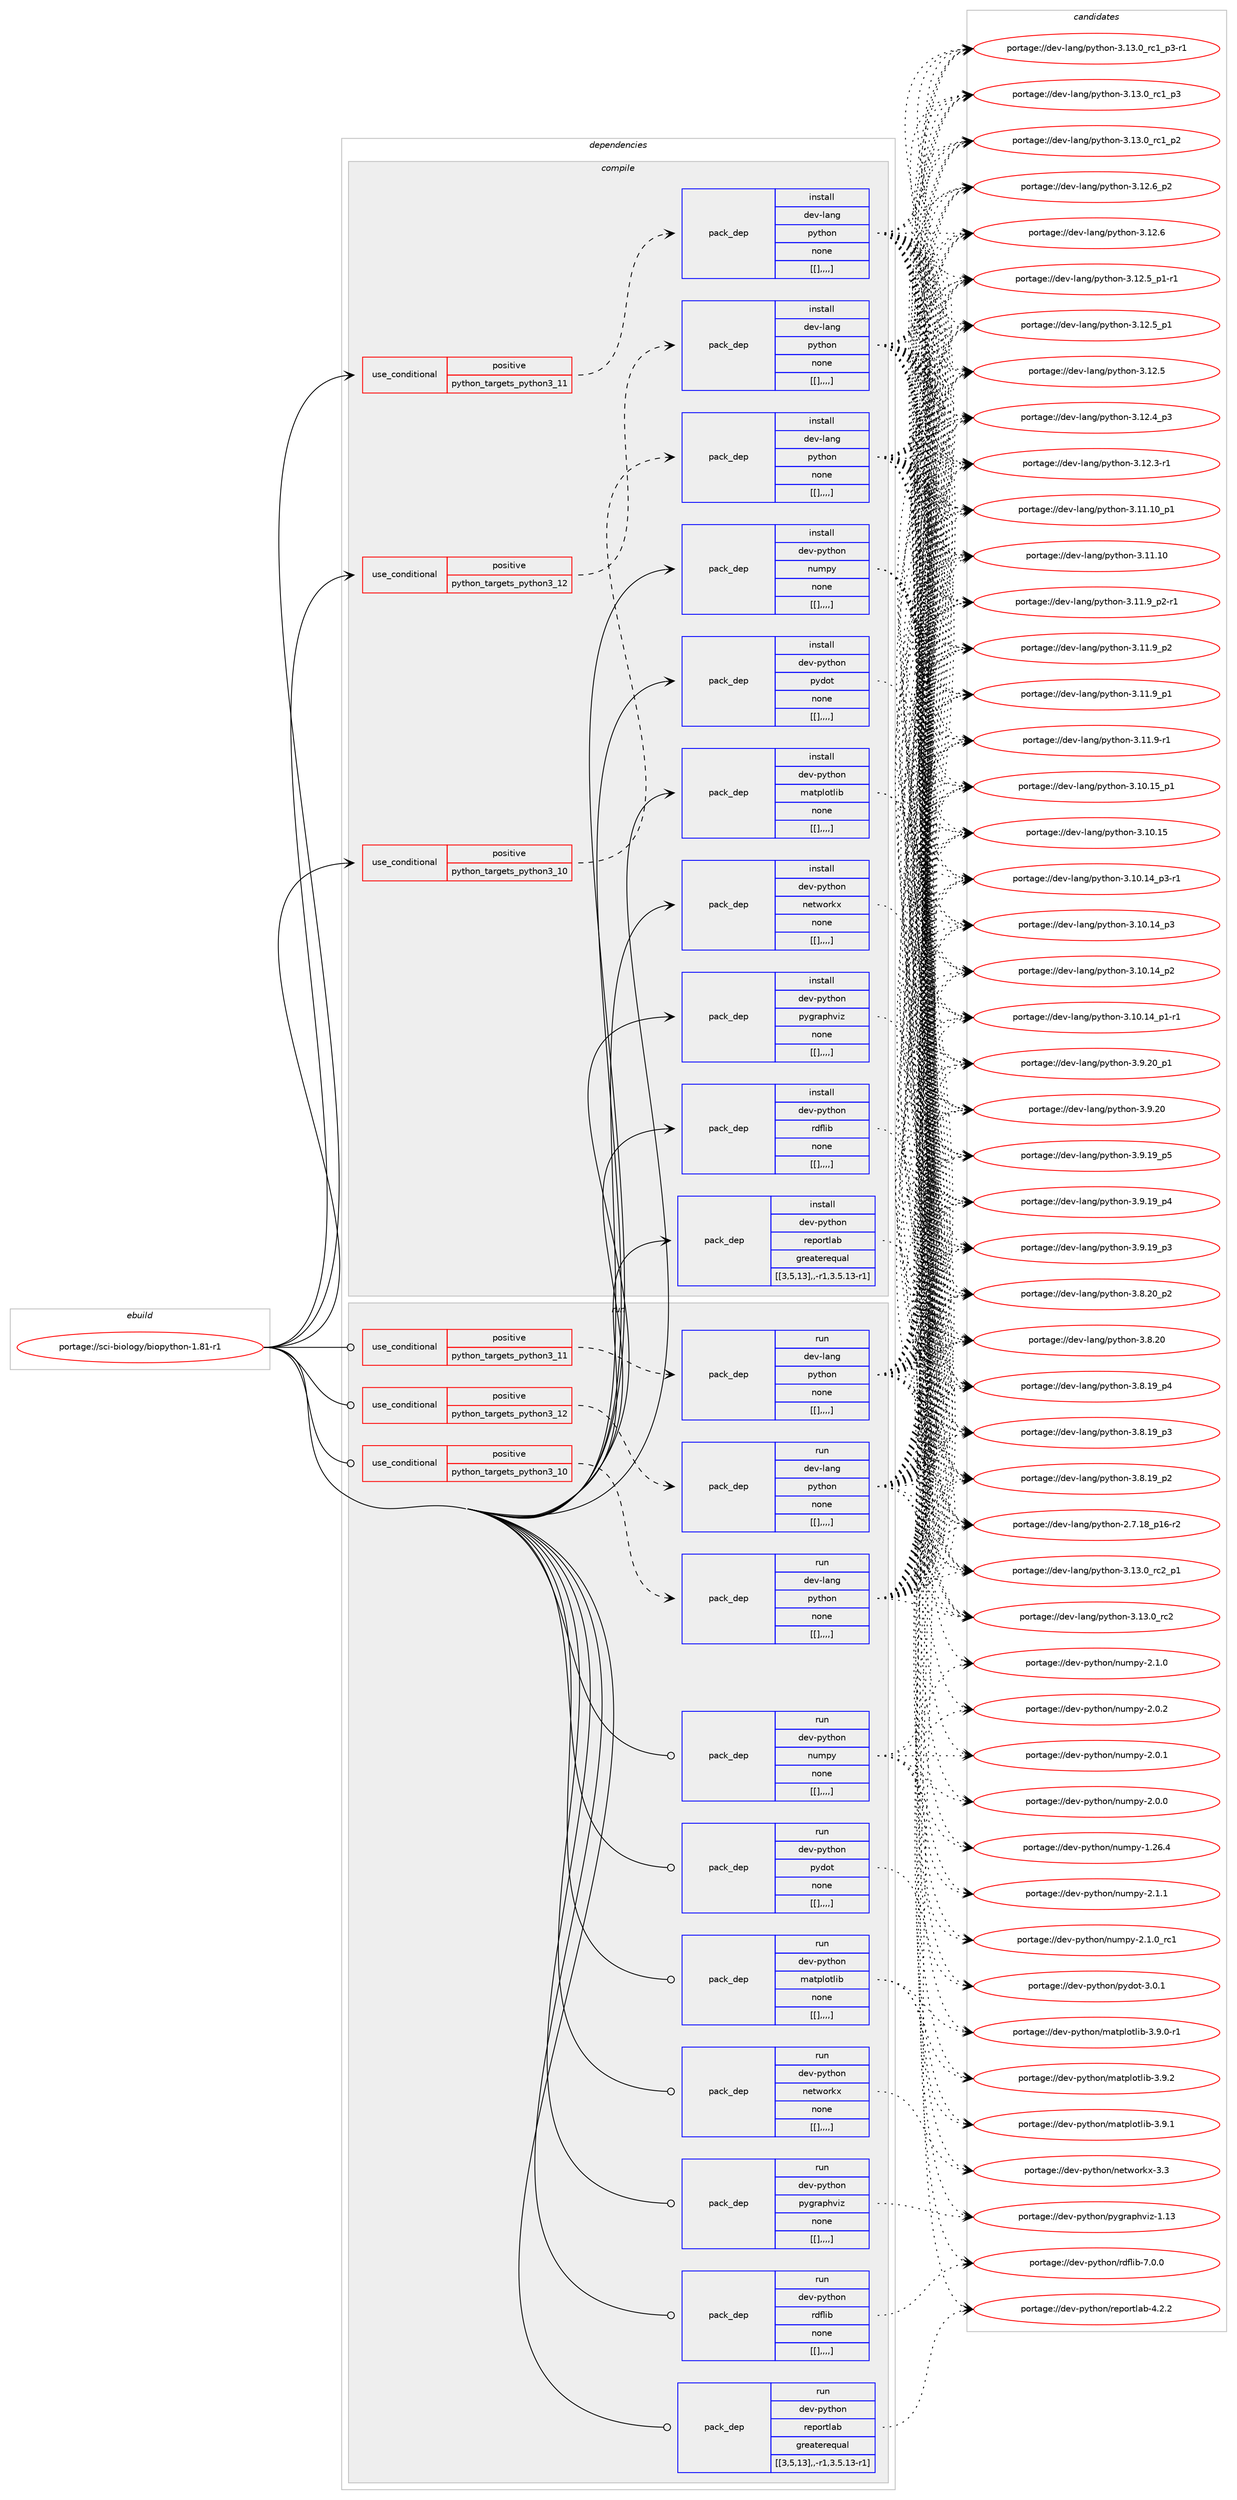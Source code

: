 digraph prolog {

# *************
# Graph options
# *************

newrank=true;
concentrate=true;
compound=true;
graph [rankdir=LR,fontname=Helvetica,fontsize=10,ranksep=1.5];#, ranksep=2.5, nodesep=0.2];
edge  [arrowhead=vee];
node  [fontname=Helvetica,fontsize=10];

# **********
# The ebuild
# **********

subgraph cluster_leftcol {
color=gray;
label=<<i>ebuild</i>>;
id [label="portage://sci-biology/biopython-1.81-r1", color=red, width=4, href="../sci-biology/biopython-1.81-r1.svg"];
}

# ****************
# The dependencies
# ****************

subgraph cluster_midcol {
color=gray;
label=<<i>dependencies</i>>;
subgraph cluster_compile {
fillcolor="#eeeeee";
style=filled;
label=<<i>compile</i>>;
subgraph cond107386 {
dependency401890 [label=<<TABLE BORDER="0" CELLBORDER="1" CELLSPACING="0" CELLPADDING="4"><TR><TD ROWSPAN="3" CELLPADDING="10">use_conditional</TD></TR><TR><TD>positive</TD></TR><TR><TD>python_targets_python3_10</TD></TR></TABLE>>, shape=none, color=red];
subgraph pack291664 {
dependency401891 [label=<<TABLE BORDER="0" CELLBORDER="1" CELLSPACING="0" CELLPADDING="4" WIDTH="220"><TR><TD ROWSPAN="6" CELLPADDING="30">pack_dep</TD></TR><TR><TD WIDTH="110">install</TD></TR><TR><TD>dev-lang</TD></TR><TR><TD>python</TD></TR><TR><TD>none</TD></TR><TR><TD>[[],,,,]</TD></TR></TABLE>>, shape=none, color=blue];
}
dependency401890:e -> dependency401891:w [weight=20,style="dashed",arrowhead="vee"];
}
id:e -> dependency401890:w [weight=20,style="solid",arrowhead="vee"];
subgraph cond107387 {
dependency401892 [label=<<TABLE BORDER="0" CELLBORDER="1" CELLSPACING="0" CELLPADDING="4"><TR><TD ROWSPAN="3" CELLPADDING="10">use_conditional</TD></TR><TR><TD>positive</TD></TR><TR><TD>python_targets_python3_11</TD></TR></TABLE>>, shape=none, color=red];
subgraph pack291665 {
dependency401893 [label=<<TABLE BORDER="0" CELLBORDER="1" CELLSPACING="0" CELLPADDING="4" WIDTH="220"><TR><TD ROWSPAN="6" CELLPADDING="30">pack_dep</TD></TR><TR><TD WIDTH="110">install</TD></TR><TR><TD>dev-lang</TD></TR><TR><TD>python</TD></TR><TR><TD>none</TD></TR><TR><TD>[[],,,,]</TD></TR></TABLE>>, shape=none, color=blue];
}
dependency401892:e -> dependency401893:w [weight=20,style="dashed",arrowhead="vee"];
}
id:e -> dependency401892:w [weight=20,style="solid",arrowhead="vee"];
subgraph cond107388 {
dependency401894 [label=<<TABLE BORDER="0" CELLBORDER="1" CELLSPACING="0" CELLPADDING="4"><TR><TD ROWSPAN="3" CELLPADDING="10">use_conditional</TD></TR><TR><TD>positive</TD></TR><TR><TD>python_targets_python3_12</TD></TR></TABLE>>, shape=none, color=red];
subgraph pack291666 {
dependency401895 [label=<<TABLE BORDER="0" CELLBORDER="1" CELLSPACING="0" CELLPADDING="4" WIDTH="220"><TR><TD ROWSPAN="6" CELLPADDING="30">pack_dep</TD></TR><TR><TD WIDTH="110">install</TD></TR><TR><TD>dev-lang</TD></TR><TR><TD>python</TD></TR><TR><TD>none</TD></TR><TR><TD>[[],,,,]</TD></TR></TABLE>>, shape=none, color=blue];
}
dependency401894:e -> dependency401895:w [weight=20,style="dashed",arrowhead="vee"];
}
id:e -> dependency401894:w [weight=20,style="solid",arrowhead="vee"];
subgraph pack291667 {
dependency401896 [label=<<TABLE BORDER="0" CELLBORDER="1" CELLSPACING="0" CELLPADDING="4" WIDTH="220"><TR><TD ROWSPAN="6" CELLPADDING="30">pack_dep</TD></TR><TR><TD WIDTH="110">install</TD></TR><TR><TD>dev-python</TD></TR><TR><TD>matplotlib</TD></TR><TR><TD>none</TD></TR><TR><TD>[[],,,,]</TD></TR></TABLE>>, shape=none, color=blue];
}
id:e -> dependency401896:w [weight=20,style="solid",arrowhead="vee"];
subgraph pack291668 {
dependency401897 [label=<<TABLE BORDER="0" CELLBORDER="1" CELLSPACING="0" CELLPADDING="4" WIDTH="220"><TR><TD ROWSPAN="6" CELLPADDING="30">pack_dep</TD></TR><TR><TD WIDTH="110">install</TD></TR><TR><TD>dev-python</TD></TR><TR><TD>networkx</TD></TR><TR><TD>none</TD></TR><TR><TD>[[],,,,]</TD></TR></TABLE>>, shape=none, color=blue];
}
id:e -> dependency401897:w [weight=20,style="solid",arrowhead="vee"];
subgraph pack291669 {
dependency401898 [label=<<TABLE BORDER="0" CELLBORDER="1" CELLSPACING="0" CELLPADDING="4" WIDTH="220"><TR><TD ROWSPAN="6" CELLPADDING="30">pack_dep</TD></TR><TR><TD WIDTH="110">install</TD></TR><TR><TD>dev-python</TD></TR><TR><TD>numpy</TD></TR><TR><TD>none</TD></TR><TR><TD>[[],,,,]</TD></TR></TABLE>>, shape=none, color=blue];
}
id:e -> dependency401898:w [weight=20,style="solid",arrowhead="vee"];
subgraph pack291670 {
dependency401899 [label=<<TABLE BORDER="0" CELLBORDER="1" CELLSPACING="0" CELLPADDING="4" WIDTH="220"><TR><TD ROWSPAN="6" CELLPADDING="30">pack_dep</TD></TR><TR><TD WIDTH="110">install</TD></TR><TR><TD>dev-python</TD></TR><TR><TD>pydot</TD></TR><TR><TD>none</TD></TR><TR><TD>[[],,,,]</TD></TR></TABLE>>, shape=none, color=blue];
}
id:e -> dependency401899:w [weight=20,style="solid",arrowhead="vee"];
subgraph pack291671 {
dependency401900 [label=<<TABLE BORDER="0" CELLBORDER="1" CELLSPACING="0" CELLPADDING="4" WIDTH="220"><TR><TD ROWSPAN="6" CELLPADDING="30">pack_dep</TD></TR><TR><TD WIDTH="110">install</TD></TR><TR><TD>dev-python</TD></TR><TR><TD>pygraphviz</TD></TR><TR><TD>none</TD></TR><TR><TD>[[],,,,]</TD></TR></TABLE>>, shape=none, color=blue];
}
id:e -> dependency401900:w [weight=20,style="solid",arrowhead="vee"];
subgraph pack291672 {
dependency401901 [label=<<TABLE BORDER="0" CELLBORDER="1" CELLSPACING="0" CELLPADDING="4" WIDTH="220"><TR><TD ROWSPAN="6" CELLPADDING="30">pack_dep</TD></TR><TR><TD WIDTH="110">install</TD></TR><TR><TD>dev-python</TD></TR><TR><TD>rdflib</TD></TR><TR><TD>none</TD></TR><TR><TD>[[],,,,]</TD></TR></TABLE>>, shape=none, color=blue];
}
id:e -> dependency401901:w [weight=20,style="solid",arrowhead="vee"];
subgraph pack291673 {
dependency401902 [label=<<TABLE BORDER="0" CELLBORDER="1" CELLSPACING="0" CELLPADDING="4" WIDTH="220"><TR><TD ROWSPAN="6" CELLPADDING="30">pack_dep</TD></TR><TR><TD WIDTH="110">install</TD></TR><TR><TD>dev-python</TD></TR><TR><TD>reportlab</TD></TR><TR><TD>greaterequal</TD></TR><TR><TD>[[3,5,13],,-r1,3.5.13-r1]</TD></TR></TABLE>>, shape=none, color=blue];
}
id:e -> dependency401902:w [weight=20,style="solid",arrowhead="vee"];
}
subgraph cluster_compileandrun {
fillcolor="#eeeeee";
style=filled;
label=<<i>compile and run</i>>;
}
subgraph cluster_run {
fillcolor="#eeeeee";
style=filled;
label=<<i>run</i>>;
subgraph cond107389 {
dependency401903 [label=<<TABLE BORDER="0" CELLBORDER="1" CELLSPACING="0" CELLPADDING="4"><TR><TD ROWSPAN="3" CELLPADDING="10">use_conditional</TD></TR><TR><TD>positive</TD></TR><TR><TD>python_targets_python3_10</TD></TR></TABLE>>, shape=none, color=red];
subgraph pack291674 {
dependency401904 [label=<<TABLE BORDER="0" CELLBORDER="1" CELLSPACING="0" CELLPADDING="4" WIDTH="220"><TR><TD ROWSPAN="6" CELLPADDING="30">pack_dep</TD></TR><TR><TD WIDTH="110">run</TD></TR><TR><TD>dev-lang</TD></TR><TR><TD>python</TD></TR><TR><TD>none</TD></TR><TR><TD>[[],,,,]</TD></TR></TABLE>>, shape=none, color=blue];
}
dependency401903:e -> dependency401904:w [weight=20,style="dashed",arrowhead="vee"];
}
id:e -> dependency401903:w [weight=20,style="solid",arrowhead="odot"];
subgraph cond107390 {
dependency401905 [label=<<TABLE BORDER="0" CELLBORDER="1" CELLSPACING="0" CELLPADDING="4"><TR><TD ROWSPAN="3" CELLPADDING="10">use_conditional</TD></TR><TR><TD>positive</TD></TR><TR><TD>python_targets_python3_11</TD></TR></TABLE>>, shape=none, color=red];
subgraph pack291675 {
dependency401906 [label=<<TABLE BORDER="0" CELLBORDER="1" CELLSPACING="0" CELLPADDING="4" WIDTH="220"><TR><TD ROWSPAN="6" CELLPADDING="30">pack_dep</TD></TR><TR><TD WIDTH="110">run</TD></TR><TR><TD>dev-lang</TD></TR><TR><TD>python</TD></TR><TR><TD>none</TD></TR><TR><TD>[[],,,,]</TD></TR></TABLE>>, shape=none, color=blue];
}
dependency401905:e -> dependency401906:w [weight=20,style="dashed",arrowhead="vee"];
}
id:e -> dependency401905:w [weight=20,style="solid",arrowhead="odot"];
subgraph cond107391 {
dependency401907 [label=<<TABLE BORDER="0" CELLBORDER="1" CELLSPACING="0" CELLPADDING="4"><TR><TD ROWSPAN="3" CELLPADDING="10">use_conditional</TD></TR><TR><TD>positive</TD></TR><TR><TD>python_targets_python3_12</TD></TR></TABLE>>, shape=none, color=red];
subgraph pack291676 {
dependency401908 [label=<<TABLE BORDER="0" CELLBORDER="1" CELLSPACING="0" CELLPADDING="4" WIDTH="220"><TR><TD ROWSPAN="6" CELLPADDING="30">pack_dep</TD></TR><TR><TD WIDTH="110">run</TD></TR><TR><TD>dev-lang</TD></TR><TR><TD>python</TD></TR><TR><TD>none</TD></TR><TR><TD>[[],,,,]</TD></TR></TABLE>>, shape=none, color=blue];
}
dependency401907:e -> dependency401908:w [weight=20,style="dashed",arrowhead="vee"];
}
id:e -> dependency401907:w [weight=20,style="solid",arrowhead="odot"];
subgraph pack291677 {
dependency401909 [label=<<TABLE BORDER="0" CELLBORDER="1" CELLSPACING="0" CELLPADDING="4" WIDTH="220"><TR><TD ROWSPAN="6" CELLPADDING="30">pack_dep</TD></TR><TR><TD WIDTH="110">run</TD></TR><TR><TD>dev-python</TD></TR><TR><TD>matplotlib</TD></TR><TR><TD>none</TD></TR><TR><TD>[[],,,,]</TD></TR></TABLE>>, shape=none, color=blue];
}
id:e -> dependency401909:w [weight=20,style="solid",arrowhead="odot"];
subgraph pack291678 {
dependency401910 [label=<<TABLE BORDER="0" CELLBORDER="1" CELLSPACING="0" CELLPADDING="4" WIDTH="220"><TR><TD ROWSPAN="6" CELLPADDING="30">pack_dep</TD></TR><TR><TD WIDTH="110">run</TD></TR><TR><TD>dev-python</TD></TR><TR><TD>networkx</TD></TR><TR><TD>none</TD></TR><TR><TD>[[],,,,]</TD></TR></TABLE>>, shape=none, color=blue];
}
id:e -> dependency401910:w [weight=20,style="solid",arrowhead="odot"];
subgraph pack291679 {
dependency401911 [label=<<TABLE BORDER="0" CELLBORDER="1" CELLSPACING="0" CELLPADDING="4" WIDTH="220"><TR><TD ROWSPAN="6" CELLPADDING="30">pack_dep</TD></TR><TR><TD WIDTH="110">run</TD></TR><TR><TD>dev-python</TD></TR><TR><TD>numpy</TD></TR><TR><TD>none</TD></TR><TR><TD>[[],,,,]</TD></TR></TABLE>>, shape=none, color=blue];
}
id:e -> dependency401911:w [weight=20,style="solid",arrowhead="odot"];
subgraph pack291680 {
dependency401912 [label=<<TABLE BORDER="0" CELLBORDER="1" CELLSPACING="0" CELLPADDING="4" WIDTH="220"><TR><TD ROWSPAN="6" CELLPADDING="30">pack_dep</TD></TR><TR><TD WIDTH="110">run</TD></TR><TR><TD>dev-python</TD></TR><TR><TD>pydot</TD></TR><TR><TD>none</TD></TR><TR><TD>[[],,,,]</TD></TR></TABLE>>, shape=none, color=blue];
}
id:e -> dependency401912:w [weight=20,style="solid",arrowhead="odot"];
subgraph pack291681 {
dependency401913 [label=<<TABLE BORDER="0" CELLBORDER="1" CELLSPACING="0" CELLPADDING="4" WIDTH="220"><TR><TD ROWSPAN="6" CELLPADDING="30">pack_dep</TD></TR><TR><TD WIDTH="110">run</TD></TR><TR><TD>dev-python</TD></TR><TR><TD>pygraphviz</TD></TR><TR><TD>none</TD></TR><TR><TD>[[],,,,]</TD></TR></TABLE>>, shape=none, color=blue];
}
id:e -> dependency401913:w [weight=20,style="solid",arrowhead="odot"];
subgraph pack291682 {
dependency401914 [label=<<TABLE BORDER="0" CELLBORDER="1" CELLSPACING="0" CELLPADDING="4" WIDTH="220"><TR><TD ROWSPAN="6" CELLPADDING="30">pack_dep</TD></TR><TR><TD WIDTH="110">run</TD></TR><TR><TD>dev-python</TD></TR><TR><TD>rdflib</TD></TR><TR><TD>none</TD></TR><TR><TD>[[],,,,]</TD></TR></TABLE>>, shape=none, color=blue];
}
id:e -> dependency401914:w [weight=20,style="solid",arrowhead="odot"];
subgraph pack291683 {
dependency401915 [label=<<TABLE BORDER="0" CELLBORDER="1" CELLSPACING="0" CELLPADDING="4" WIDTH="220"><TR><TD ROWSPAN="6" CELLPADDING="30">pack_dep</TD></TR><TR><TD WIDTH="110">run</TD></TR><TR><TD>dev-python</TD></TR><TR><TD>reportlab</TD></TR><TR><TD>greaterequal</TD></TR><TR><TD>[[3,5,13],,-r1,3.5.13-r1]</TD></TR></TABLE>>, shape=none, color=blue];
}
id:e -> dependency401915:w [weight=20,style="solid",arrowhead="odot"];
}
}

# **************
# The candidates
# **************

subgraph cluster_choices {
rank=same;
color=gray;
label=<<i>candidates</i>>;

subgraph choice291664 {
color=black;
nodesep=1;
choice100101118451089711010347112121116104111110455146495146489511499509511249 [label="portage://dev-lang/python-3.13.0_rc2_p1", color=red, width=4,href="../dev-lang/python-3.13.0_rc2_p1.svg"];
choice10010111845108971101034711212111610411111045514649514648951149950 [label="portage://dev-lang/python-3.13.0_rc2", color=red, width=4,href="../dev-lang/python-3.13.0_rc2.svg"];
choice1001011184510897110103471121211161041111104551464951464895114994995112514511449 [label="portage://dev-lang/python-3.13.0_rc1_p3-r1", color=red, width=4,href="../dev-lang/python-3.13.0_rc1_p3-r1.svg"];
choice100101118451089711010347112121116104111110455146495146489511499499511251 [label="portage://dev-lang/python-3.13.0_rc1_p3", color=red, width=4,href="../dev-lang/python-3.13.0_rc1_p3.svg"];
choice100101118451089711010347112121116104111110455146495146489511499499511250 [label="portage://dev-lang/python-3.13.0_rc1_p2", color=red, width=4,href="../dev-lang/python-3.13.0_rc1_p2.svg"];
choice100101118451089711010347112121116104111110455146495046549511250 [label="portage://dev-lang/python-3.12.6_p2", color=red, width=4,href="../dev-lang/python-3.12.6_p2.svg"];
choice10010111845108971101034711212111610411111045514649504654 [label="portage://dev-lang/python-3.12.6", color=red, width=4,href="../dev-lang/python-3.12.6.svg"];
choice1001011184510897110103471121211161041111104551464950465395112494511449 [label="portage://dev-lang/python-3.12.5_p1-r1", color=red, width=4,href="../dev-lang/python-3.12.5_p1-r1.svg"];
choice100101118451089711010347112121116104111110455146495046539511249 [label="portage://dev-lang/python-3.12.5_p1", color=red, width=4,href="../dev-lang/python-3.12.5_p1.svg"];
choice10010111845108971101034711212111610411111045514649504653 [label="portage://dev-lang/python-3.12.5", color=red, width=4,href="../dev-lang/python-3.12.5.svg"];
choice100101118451089711010347112121116104111110455146495046529511251 [label="portage://dev-lang/python-3.12.4_p3", color=red, width=4,href="../dev-lang/python-3.12.4_p3.svg"];
choice100101118451089711010347112121116104111110455146495046514511449 [label="portage://dev-lang/python-3.12.3-r1", color=red, width=4,href="../dev-lang/python-3.12.3-r1.svg"];
choice10010111845108971101034711212111610411111045514649494649489511249 [label="portage://dev-lang/python-3.11.10_p1", color=red, width=4,href="../dev-lang/python-3.11.10_p1.svg"];
choice1001011184510897110103471121211161041111104551464949464948 [label="portage://dev-lang/python-3.11.10", color=red, width=4,href="../dev-lang/python-3.11.10.svg"];
choice1001011184510897110103471121211161041111104551464949465795112504511449 [label="portage://dev-lang/python-3.11.9_p2-r1", color=red, width=4,href="../dev-lang/python-3.11.9_p2-r1.svg"];
choice100101118451089711010347112121116104111110455146494946579511250 [label="portage://dev-lang/python-3.11.9_p2", color=red, width=4,href="../dev-lang/python-3.11.9_p2.svg"];
choice100101118451089711010347112121116104111110455146494946579511249 [label="portage://dev-lang/python-3.11.9_p1", color=red, width=4,href="../dev-lang/python-3.11.9_p1.svg"];
choice100101118451089711010347112121116104111110455146494946574511449 [label="portage://dev-lang/python-3.11.9-r1", color=red, width=4,href="../dev-lang/python-3.11.9-r1.svg"];
choice10010111845108971101034711212111610411111045514649484649539511249 [label="portage://dev-lang/python-3.10.15_p1", color=red, width=4,href="../dev-lang/python-3.10.15_p1.svg"];
choice1001011184510897110103471121211161041111104551464948464953 [label="portage://dev-lang/python-3.10.15", color=red, width=4,href="../dev-lang/python-3.10.15.svg"];
choice100101118451089711010347112121116104111110455146494846495295112514511449 [label="portage://dev-lang/python-3.10.14_p3-r1", color=red, width=4,href="../dev-lang/python-3.10.14_p3-r1.svg"];
choice10010111845108971101034711212111610411111045514649484649529511251 [label="portage://dev-lang/python-3.10.14_p3", color=red, width=4,href="../dev-lang/python-3.10.14_p3.svg"];
choice10010111845108971101034711212111610411111045514649484649529511250 [label="portage://dev-lang/python-3.10.14_p2", color=red, width=4,href="../dev-lang/python-3.10.14_p2.svg"];
choice100101118451089711010347112121116104111110455146494846495295112494511449 [label="portage://dev-lang/python-3.10.14_p1-r1", color=red, width=4,href="../dev-lang/python-3.10.14_p1-r1.svg"];
choice100101118451089711010347112121116104111110455146574650489511249 [label="portage://dev-lang/python-3.9.20_p1", color=red, width=4,href="../dev-lang/python-3.9.20_p1.svg"];
choice10010111845108971101034711212111610411111045514657465048 [label="portage://dev-lang/python-3.9.20", color=red, width=4,href="../dev-lang/python-3.9.20.svg"];
choice100101118451089711010347112121116104111110455146574649579511253 [label="portage://dev-lang/python-3.9.19_p5", color=red, width=4,href="../dev-lang/python-3.9.19_p5.svg"];
choice100101118451089711010347112121116104111110455146574649579511252 [label="portage://dev-lang/python-3.9.19_p4", color=red, width=4,href="../dev-lang/python-3.9.19_p4.svg"];
choice100101118451089711010347112121116104111110455146574649579511251 [label="portage://dev-lang/python-3.9.19_p3", color=red, width=4,href="../dev-lang/python-3.9.19_p3.svg"];
choice100101118451089711010347112121116104111110455146564650489511250 [label="portage://dev-lang/python-3.8.20_p2", color=red, width=4,href="../dev-lang/python-3.8.20_p2.svg"];
choice10010111845108971101034711212111610411111045514656465048 [label="portage://dev-lang/python-3.8.20", color=red, width=4,href="../dev-lang/python-3.8.20.svg"];
choice100101118451089711010347112121116104111110455146564649579511252 [label="portage://dev-lang/python-3.8.19_p4", color=red, width=4,href="../dev-lang/python-3.8.19_p4.svg"];
choice100101118451089711010347112121116104111110455146564649579511251 [label="portage://dev-lang/python-3.8.19_p3", color=red, width=4,href="../dev-lang/python-3.8.19_p3.svg"];
choice100101118451089711010347112121116104111110455146564649579511250 [label="portage://dev-lang/python-3.8.19_p2", color=red, width=4,href="../dev-lang/python-3.8.19_p2.svg"];
choice100101118451089711010347112121116104111110455046554649569511249544511450 [label="portage://dev-lang/python-2.7.18_p16-r2", color=red, width=4,href="../dev-lang/python-2.7.18_p16-r2.svg"];
dependency401891:e -> choice100101118451089711010347112121116104111110455146495146489511499509511249:w [style=dotted,weight="100"];
dependency401891:e -> choice10010111845108971101034711212111610411111045514649514648951149950:w [style=dotted,weight="100"];
dependency401891:e -> choice1001011184510897110103471121211161041111104551464951464895114994995112514511449:w [style=dotted,weight="100"];
dependency401891:e -> choice100101118451089711010347112121116104111110455146495146489511499499511251:w [style=dotted,weight="100"];
dependency401891:e -> choice100101118451089711010347112121116104111110455146495146489511499499511250:w [style=dotted,weight="100"];
dependency401891:e -> choice100101118451089711010347112121116104111110455146495046549511250:w [style=dotted,weight="100"];
dependency401891:e -> choice10010111845108971101034711212111610411111045514649504654:w [style=dotted,weight="100"];
dependency401891:e -> choice1001011184510897110103471121211161041111104551464950465395112494511449:w [style=dotted,weight="100"];
dependency401891:e -> choice100101118451089711010347112121116104111110455146495046539511249:w [style=dotted,weight="100"];
dependency401891:e -> choice10010111845108971101034711212111610411111045514649504653:w [style=dotted,weight="100"];
dependency401891:e -> choice100101118451089711010347112121116104111110455146495046529511251:w [style=dotted,weight="100"];
dependency401891:e -> choice100101118451089711010347112121116104111110455146495046514511449:w [style=dotted,weight="100"];
dependency401891:e -> choice10010111845108971101034711212111610411111045514649494649489511249:w [style=dotted,weight="100"];
dependency401891:e -> choice1001011184510897110103471121211161041111104551464949464948:w [style=dotted,weight="100"];
dependency401891:e -> choice1001011184510897110103471121211161041111104551464949465795112504511449:w [style=dotted,weight="100"];
dependency401891:e -> choice100101118451089711010347112121116104111110455146494946579511250:w [style=dotted,weight="100"];
dependency401891:e -> choice100101118451089711010347112121116104111110455146494946579511249:w [style=dotted,weight="100"];
dependency401891:e -> choice100101118451089711010347112121116104111110455146494946574511449:w [style=dotted,weight="100"];
dependency401891:e -> choice10010111845108971101034711212111610411111045514649484649539511249:w [style=dotted,weight="100"];
dependency401891:e -> choice1001011184510897110103471121211161041111104551464948464953:w [style=dotted,weight="100"];
dependency401891:e -> choice100101118451089711010347112121116104111110455146494846495295112514511449:w [style=dotted,weight="100"];
dependency401891:e -> choice10010111845108971101034711212111610411111045514649484649529511251:w [style=dotted,weight="100"];
dependency401891:e -> choice10010111845108971101034711212111610411111045514649484649529511250:w [style=dotted,weight="100"];
dependency401891:e -> choice100101118451089711010347112121116104111110455146494846495295112494511449:w [style=dotted,weight="100"];
dependency401891:e -> choice100101118451089711010347112121116104111110455146574650489511249:w [style=dotted,weight="100"];
dependency401891:e -> choice10010111845108971101034711212111610411111045514657465048:w [style=dotted,weight="100"];
dependency401891:e -> choice100101118451089711010347112121116104111110455146574649579511253:w [style=dotted,weight="100"];
dependency401891:e -> choice100101118451089711010347112121116104111110455146574649579511252:w [style=dotted,weight="100"];
dependency401891:e -> choice100101118451089711010347112121116104111110455146574649579511251:w [style=dotted,weight="100"];
dependency401891:e -> choice100101118451089711010347112121116104111110455146564650489511250:w [style=dotted,weight="100"];
dependency401891:e -> choice10010111845108971101034711212111610411111045514656465048:w [style=dotted,weight="100"];
dependency401891:e -> choice100101118451089711010347112121116104111110455146564649579511252:w [style=dotted,weight="100"];
dependency401891:e -> choice100101118451089711010347112121116104111110455146564649579511251:w [style=dotted,weight="100"];
dependency401891:e -> choice100101118451089711010347112121116104111110455146564649579511250:w [style=dotted,weight="100"];
dependency401891:e -> choice100101118451089711010347112121116104111110455046554649569511249544511450:w [style=dotted,weight="100"];
}
subgraph choice291665 {
color=black;
nodesep=1;
choice100101118451089711010347112121116104111110455146495146489511499509511249 [label="portage://dev-lang/python-3.13.0_rc2_p1", color=red, width=4,href="../dev-lang/python-3.13.0_rc2_p1.svg"];
choice10010111845108971101034711212111610411111045514649514648951149950 [label="portage://dev-lang/python-3.13.0_rc2", color=red, width=4,href="../dev-lang/python-3.13.0_rc2.svg"];
choice1001011184510897110103471121211161041111104551464951464895114994995112514511449 [label="portage://dev-lang/python-3.13.0_rc1_p3-r1", color=red, width=4,href="../dev-lang/python-3.13.0_rc1_p3-r1.svg"];
choice100101118451089711010347112121116104111110455146495146489511499499511251 [label="portage://dev-lang/python-3.13.0_rc1_p3", color=red, width=4,href="../dev-lang/python-3.13.0_rc1_p3.svg"];
choice100101118451089711010347112121116104111110455146495146489511499499511250 [label="portage://dev-lang/python-3.13.0_rc1_p2", color=red, width=4,href="../dev-lang/python-3.13.0_rc1_p2.svg"];
choice100101118451089711010347112121116104111110455146495046549511250 [label="portage://dev-lang/python-3.12.6_p2", color=red, width=4,href="../dev-lang/python-3.12.6_p2.svg"];
choice10010111845108971101034711212111610411111045514649504654 [label="portage://dev-lang/python-3.12.6", color=red, width=4,href="../dev-lang/python-3.12.6.svg"];
choice1001011184510897110103471121211161041111104551464950465395112494511449 [label="portage://dev-lang/python-3.12.5_p1-r1", color=red, width=4,href="../dev-lang/python-3.12.5_p1-r1.svg"];
choice100101118451089711010347112121116104111110455146495046539511249 [label="portage://dev-lang/python-3.12.5_p1", color=red, width=4,href="../dev-lang/python-3.12.5_p1.svg"];
choice10010111845108971101034711212111610411111045514649504653 [label="portage://dev-lang/python-3.12.5", color=red, width=4,href="../dev-lang/python-3.12.5.svg"];
choice100101118451089711010347112121116104111110455146495046529511251 [label="portage://dev-lang/python-3.12.4_p3", color=red, width=4,href="../dev-lang/python-3.12.4_p3.svg"];
choice100101118451089711010347112121116104111110455146495046514511449 [label="portage://dev-lang/python-3.12.3-r1", color=red, width=4,href="../dev-lang/python-3.12.3-r1.svg"];
choice10010111845108971101034711212111610411111045514649494649489511249 [label="portage://dev-lang/python-3.11.10_p1", color=red, width=4,href="../dev-lang/python-3.11.10_p1.svg"];
choice1001011184510897110103471121211161041111104551464949464948 [label="portage://dev-lang/python-3.11.10", color=red, width=4,href="../dev-lang/python-3.11.10.svg"];
choice1001011184510897110103471121211161041111104551464949465795112504511449 [label="portage://dev-lang/python-3.11.9_p2-r1", color=red, width=4,href="../dev-lang/python-3.11.9_p2-r1.svg"];
choice100101118451089711010347112121116104111110455146494946579511250 [label="portage://dev-lang/python-3.11.9_p2", color=red, width=4,href="../dev-lang/python-3.11.9_p2.svg"];
choice100101118451089711010347112121116104111110455146494946579511249 [label="portage://dev-lang/python-3.11.9_p1", color=red, width=4,href="../dev-lang/python-3.11.9_p1.svg"];
choice100101118451089711010347112121116104111110455146494946574511449 [label="portage://dev-lang/python-3.11.9-r1", color=red, width=4,href="../dev-lang/python-3.11.9-r1.svg"];
choice10010111845108971101034711212111610411111045514649484649539511249 [label="portage://dev-lang/python-3.10.15_p1", color=red, width=4,href="../dev-lang/python-3.10.15_p1.svg"];
choice1001011184510897110103471121211161041111104551464948464953 [label="portage://dev-lang/python-3.10.15", color=red, width=4,href="../dev-lang/python-3.10.15.svg"];
choice100101118451089711010347112121116104111110455146494846495295112514511449 [label="portage://dev-lang/python-3.10.14_p3-r1", color=red, width=4,href="../dev-lang/python-3.10.14_p3-r1.svg"];
choice10010111845108971101034711212111610411111045514649484649529511251 [label="portage://dev-lang/python-3.10.14_p3", color=red, width=4,href="../dev-lang/python-3.10.14_p3.svg"];
choice10010111845108971101034711212111610411111045514649484649529511250 [label="portage://dev-lang/python-3.10.14_p2", color=red, width=4,href="../dev-lang/python-3.10.14_p2.svg"];
choice100101118451089711010347112121116104111110455146494846495295112494511449 [label="portage://dev-lang/python-3.10.14_p1-r1", color=red, width=4,href="../dev-lang/python-3.10.14_p1-r1.svg"];
choice100101118451089711010347112121116104111110455146574650489511249 [label="portage://dev-lang/python-3.9.20_p1", color=red, width=4,href="../dev-lang/python-3.9.20_p1.svg"];
choice10010111845108971101034711212111610411111045514657465048 [label="portage://dev-lang/python-3.9.20", color=red, width=4,href="../dev-lang/python-3.9.20.svg"];
choice100101118451089711010347112121116104111110455146574649579511253 [label="portage://dev-lang/python-3.9.19_p5", color=red, width=4,href="../dev-lang/python-3.9.19_p5.svg"];
choice100101118451089711010347112121116104111110455146574649579511252 [label="portage://dev-lang/python-3.9.19_p4", color=red, width=4,href="../dev-lang/python-3.9.19_p4.svg"];
choice100101118451089711010347112121116104111110455146574649579511251 [label="portage://dev-lang/python-3.9.19_p3", color=red, width=4,href="../dev-lang/python-3.9.19_p3.svg"];
choice100101118451089711010347112121116104111110455146564650489511250 [label="portage://dev-lang/python-3.8.20_p2", color=red, width=4,href="../dev-lang/python-3.8.20_p2.svg"];
choice10010111845108971101034711212111610411111045514656465048 [label="portage://dev-lang/python-3.8.20", color=red, width=4,href="../dev-lang/python-3.8.20.svg"];
choice100101118451089711010347112121116104111110455146564649579511252 [label="portage://dev-lang/python-3.8.19_p4", color=red, width=4,href="../dev-lang/python-3.8.19_p4.svg"];
choice100101118451089711010347112121116104111110455146564649579511251 [label="portage://dev-lang/python-3.8.19_p3", color=red, width=4,href="../dev-lang/python-3.8.19_p3.svg"];
choice100101118451089711010347112121116104111110455146564649579511250 [label="portage://dev-lang/python-3.8.19_p2", color=red, width=4,href="../dev-lang/python-3.8.19_p2.svg"];
choice100101118451089711010347112121116104111110455046554649569511249544511450 [label="portage://dev-lang/python-2.7.18_p16-r2", color=red, width=4,href="../dev-lang/python-2.7.18_p16-r2.svg"];
dependency401893:e -> choice100101118451089711010347112121116104111110455146495146489511499509511249:w [style=dotted,weight="100"];
dependency401893:e -> choice10010111845108971101034711212111610411111045514649514648951149950:w [style=dotted,weight="100"];
dependency401893:e -> choice1001011184510897110103471121211161041111104551464951464895114994995112514511449:w [style=dotted,weight="100"];
dependency401893:e -> choice100101118451089711010347112121116104111110455146495146489511499499511251:w [style=dotted,weight="100"];
dependency401893:e -> choice100101118451089711010347112121116104111110455146495146489511499499511250:w [style=dotted,weight="100"];
dependency401893:e -> choice100101118451089711010347112121116104111110455146495046549511250:w [style=dotted,weight="100"];
dependency401893:e -> choice10010111845108971101034711212111610411111045514649504654:w [style=dotted,weight="100"];
dependency401893:e -> choice1001011184510897110103471121211161041111104551464950465395112494511449:w [style=dotted,weight="100"];
dependency401893:e -> choice100101118451089711010347112121116104111110455146495046539511249:w [style=dotted,weight="100"];
dependency401893:e -> choice10010111845108971101034711212111610411111045514649504653:w [style=dotted,weight="100"];
dependency401893:e -> choice100101118451089711010347112121116104111110455146495046529511251:w [style=dotted,weight="100"];
dependency401893:e -> choice100101118451089711010347112121116104111110455146495046514511449:w [style=dotted,weight="100"];
dependency401893:e -> choice10010111845108971101034711212111610411111045514649494649489511249:w [style=dotted,weight="100"];
dependency401893:e -> choice1001011184510897110103471121211161041111104551464949464948:w [style=dotted,weight="100"];
dependency401893:e -> choice1001011184510897110103471121211161041111104551464949465795112504511449:w [style=dotted,weight="100"];
dependency401893:e -> choice100101118451089711010347112121116104111110455146494946579511250:w [style=dotted,weight="100"];
dependency401893:e -> choice100101118451089711010347112121116104111110455146494946579511249:w [style=dotted,weight="100"];
dependency401893:e -> choice100101118451089711010347112121116104111110455146494946574511449:w [style=dotted,weight="100"];
dependency401893:e -> choice10010111845108971101034711212111610411111045514649484649539511249:w [style=dotted,weight="100"];
dependency401893:e -> choice1001011184510897110103471121211161041111104551464948464953:w [style=dotted,weight="100"];
dependency401893:e -> choice100101118451089711010347112121116104111110455146494846495295112514511449:w [style=dotted,weight="100"];
dependency401893:e -> choice10010111845108971101034711212111610411111045514649484649529511251:w [style=dotted,weight="100"];
dependency401893:e -> choice10010111845108971101034711212111610411111045514649484649529511250:w [style=dotted,weight="100"];
dependency401893:e -> choice100101118451089711010347112121116104111110455146494846495295112494511449:w [style=dotted,weight="100"];
dependency401893:e -> choice100101118451089711010347112121116104111110455146574650489511249:w [style=dotted,weight="100"];
dependency401893:e -> choice10010111845108971101034711212111610411111045514657465048:w [style=dotted,weight="100"];
dependency401893:e -> choice100101118451089711010347112121116104111110455146574649579511253:w [style=dotted,weight="100"];
dependency401893:e -> choice100101118451089711010347112121116104111110455146574649579511252:w [style=dotted,weight="100"];
dependency401893:e -> choice100101118451089711010347112121116104111110455146574649579511251:w [style=dotted,weight="100"];
dependency401893:e -> choice100101118451089711010347112121116104111110455146564650489511250:w [style=dotted,weight="100"];
dependency401893:e -> choice10010111845108971101034711212111610411111045514656465048:w [style=dotted,weight="100"];
dependency401893:e -> choice100101118451089711010347112121116104111110455146564649579511252:w [style=dotted,weight="100"];
dependency401893:e -> choice100101118451089711010347112121116104111110455146564649579511251:w [style=dotted,weight="100"];
dependency401893:e -> choice100101118451089711010347112121116104111110455146564649579511250:w [style=dotted,weight="100"];
dependency401893:e -> choice100101118451089711010347112121116104111110455046554649569511249544511450:w [style=dotted,weight="100"];
}
subgraph choice291666 {
color=black;
nodesep=1;
choice100101118451089711010347112121116104111110455146495146489511499509511249 [label="portage://dev-lang/python-3.13.0_rc2_p1", color=red, width=4,href="../dev-lang/python-3.13.0_rc2_p1.svg"];
choice10010111845108971101034711212111610411111045514649514648951149950 [label="portage://dev-lang/python-3.13.0_rc2", color=red, width=4,href="../dev-lang/python-3.13.0_rc2.svg"];
choice1001011184510897110103471121211161041111104551464951464895114994995112514511449 [label="portage://dev-lang/python-3.13.0_rc1_p3-r1", color=red, width=4,href="../dev-lang/python-3.13.0_rc1_p3-r1.svg"];
choice100101118451089711010347112121116104111110455146495146489511499499511251 [label="portage://dev-lang/python-3.13.0_rc1_p3", color=red, width=4,href="../dev-lang/python-3.13.0_rc1_p3.svg"];
choice100101118451089711010347112121116104111110455146495146489511499499511250 [label="portage://dev-lang/python-3.13.0_rc1_p2", color=red, width=4,href="../dev-lang/python-3.13.0_rc1_p2.svg"];
choice100101118451089711010347112121116104111110455146495046549511250 [label="portage://dev-lang/python-3.12.6_p2", color=red, width=4,href="../dev-lang/python-3.12.6_p2.svg"];
choice10010111845108971101034711212111610411111045514649504654 [label="portage://dev-lang/python-3.12.6", color=red, width=4,href="../dev-lang/python-3.12.6.svg"];
choice1001011184510897110103471121211161041111104551464950465395112494511449 [label="portage://dev-lang/python-3.12.5_p1-r1", color=red, width=4,href="../dev-lang/python-3.12.5_p1-r1.svg"];
choice100101118451089711010347112121116104111110455146495046539511249 [label="portage://dev-lang/python-3.12.5_p1", color=red, width=4,href="../dev-lang/python-3.12.5_p1.svg"];
choice10010111845108971101034711212111610411111045514649504653 [label="portage://dev-lang/python-3.12.5", color=red, width=4,href="../dev-lang/python-3.12.5.svg"];
choice100101118451089711010347112121116104111110455146495046529511251 [label="portage://dev-lang/python-3.12.4_p3", color=red, width=4,href="../dev-lang/python-3.12.4_p3.svg"];
choice100101118451089711010347112121116104111110455146495046514511449 [label="portage://dev-lang/python-3.12.3-r1", color=red, width=4,href="../dev-lang/python-3.12.3-r1.svg"];
choice10010111845108971101034711212111610411111045514649494649489511249 [label="portage://dev-lang/python-3.11.10_p1", color=red, width=4,href="../dev-lang/python-3.11.10_p1.svg"];
choice1001011184510897110103471121211161041111104551464949464948 [label="portage://dev-lang/python-3.11.10", color=red, width=4,href="../dev-lang/python-3.11.10.svg"];
choice1001011184510897110103471121211161041111104551464949465795112504511449 [label="portage://dev-lang/python-3.11.9_p2-r1", color=red, width=4,href="../dev-lang/python-3.11.9_p2-r1.svg"];
choice100101118451089711010347112121116104111110455146494946579511250 [label="portage://dev-lang/python-3.11.9_p2", color=red, width=4,href="../dev-lang/python-3.11.9_p2.svg"];
choice100101118451089711010347112121116104111110455146494946579511249 [label="portage://dev-lang/python-3.11.9_p1", color=red, width=4,href="../dev-lang/python-3.11.9_p1.svg"];
choice100101118451089711010347112121116104111110455146494946574511449 [label="portage://dev-lang/python-3.11.9-r1", color=red, width=4,href="../dev-lang/python-3.11.9-r1.svg"];
choice10010111845108971101034711212111610411111045514649484649539511249 [label="portage://dev-lang/python-3.10.15_p1", color=red, width=4,href="../dev-lang/python-3.10.15_p1.svg"];
choice1001011184510897110103471121211161041111104551464948464953 [label="portage://dev-lang/python-3.10.15", color=red, width=4,href="../dev-lang/python-3.10.15.svg"];
choice100101118451089711010347112121116104111110455146494846495295112514511449 [label="portage://dev-lang/python-3.10.14_p3-r1", color=red, width=4,href="../dev-lang/python-3.10.14_p3-r1.svg"];
choice10010111845108971101034711212111610411111045514649484649529511251 [label="portage://dev-lang/python-3.10.14_p3", color=red, width=4,href="../dev-lang/python-3.10.14_p3.svg"];
choice10010111845108971101034711212111610411111045514649484649529511250 [label="portage://dev-lang/python-3.10.14_p2", color=red, width=4,href="../dev-lang/python-3.10.14_p2.svg"];
choice100101118451089711010347112121116104111110455146494846495295112494511449 [label="portage://dev-lang/python-3.10.14_p1-r1", color=red, width=4,href="../dev-lang/python-3.10.14_p1-r1.svg"];
choice100101118451089711010347112121116104111110455146574650489511249 [label="portage://dev-lang/python-3.9.20_p1", color=red, width=4,href="../dev-lang/python-3.9.20_p1.svg"];
choice10010111845108971101034711212111610411111045514657465048 [label="portage://dev-lang/python-3.9.20", color=red, width=4,href="../dev-lang/python-3.9.20.svg"];
choice100101118451089711010347112121116104111110455146574649579511253 [label="portage://dev-lang/python-3.9.19_p5", color=red, width=4,href="../dev-lang/python-3.9.19_p5.svg"];
choice100101118451089711010347112121116104111110455146574649579511252 [label="portage://dev-lang/python-3.9.19_p4", color=red, width=4,href="../dev-lang/python-3.9.19_p4.svg"];
choice100101118451089711010347112121116104111110455146574649579511251 [label="portage://dev-lang/python-3.9.19_p3", color=red, width=4,href="../dev-lang/python-3.9.19_p3.svg"];
choice100101118451089711010347112121116104111110455146564650489511250 [label="portage://dev-lang/python-3.8.20_p2", color=red, width=4,href="../dev-lang/python-3.8.20_p2.svg"];
choice10010111845108971101034711212111610411111045514656465048 [label="portage://dev-lang/python-3.8.20", color=red, width=4,href="../dev-lang/python-3.8.20.svg"];
choice100101118451089711010347112121116104111110455146564649579511252 [label="portage://dev-lang/python-3.8.19_p4", color=red, width=4,href="../dev-lang/python-3.8.19_p4.svg"];
choice100101118451089711010347112121116104111110455146564649579511251 [label="portage://dev-lang/python-3.8.19_p3", color=red, width=4,href="../dev-lang/python-3.8.19_p3.svg"];
choice100101118451089711010347112121116104111110455146564649579511250 [label="portage://dev-lang/python-3.8.19_p2", color=red, width=4,href="../dev-lang/python-3.8.19_p2.svg"];
choice100101118451089711010347112121116104111110455046554649569511249544511450 [label="portage://dev-lang/python-2.7.18_p16-r2", color=red, width=4,href="../dev-lang/python-2.7.18_p16-r2.svg"];
dependency401895:e -> choice100101118451089711010347112121116104111110455146495146489511499509511249:w [style=dotted,weight="100"];
dependency401895:e -> choice10010111845108971101034711212111610411111045514649514648951149950:w [style=dotted,weight="100"];
dependency401895:e -> choice1001011184510897110103471121211161041111104551464951464895114994995112514511449:w [style=dotted,weight="100"];
dependency401895:e -> choice100101118451089711010347112121116104111110455146495146489511499499511251:w [style=dotted,weight="100"];
dependency401895:e -> choice100101118451089711010347112121116104111110455146495146489511499499511250:w [style=dotted,weight="100"];
dependency401895:e -> choice100101118451089711010347112121116104111110455146495046549511250:w [style=dotted,weight="100"];
dependency401895:e -> choice10010111845108971101034711212111610411111045514649504654:w [style=dotted,weight="100"];
dependency401895:e -> choice1001011184510897110103471121211161041111104551464950465395112494511449:w [style=dotted,weight="100"];
dependency401895:e -> choice100101118451089711010347112121116104111110455146495046539511249:w [style=dotted,weight="100"];
dependency401895:e -> choice10010111845108971101034711212111610411111045514649504653:w [style=dotted,weight="100"];
dependency401895:e -> choice100101118451089711010347112121116104111110455146495046529511251:w [style=dotted,weight="100"];
dependency401895:e -> choice100101118451089711010347112121116104111110455146495046514511449:w [style=dotted,weight="100"];
dependency401895:e -> choice10010111845108971101034711212111610411111045514649494649489511249:w [style=dotted,weight="100"];
dependency401895:e -> choice1001011184510897110103471121211161041111104551464949464948:w [style=dotted,weight="100"];
dependency401895:e -> choice1001011184510897110103471121211161041111104551464949465795112504511449:w [style=dotted,weight="100"];
dependency401895:e -> choice100101118451089711010347112121116104111110455146494946579511250:w [style=dotted,weight="100"];
dependency401895:e -> choice100101118451089711010347112121116104111110455146494946579511249:w [style=dotted,weight="100"];
dependency401895:e -> choice100101118451089711010347112121116104111110455146494946574511449:w [style=dotted,weight="100"];
dependency401895:e -> choice10010111845108971101034711212111610411111045514649484649539511249:w [style=dotted,weight="100"];
dependency401895:e -> choice1001011184510897110103471121211161041111104551464948464953:w [style=dotted,weight="100"];
dependency401895:e -> choice100101118451089711010347112121116104111110455146494846495295112514511449:w [style=dotted,weight="100"];
dependency401895:e -> choice10010111845108971101034711212111610411111045514649484649529511251:w [style=dotted,weight="100"];
dependency401895:e -> choice10010111845108971101034711212111610411111045514649484649529511250:w [style=dotted,weight="100"];
dependency401895:e -> choice100101118451089711010347112121116104111110455146494846495295112494511449:w [style=dotted,weight="100"];
dependency401895:e -> choice100101118451089711010347112121116104111110455146574650489511249:w [style=dotted,weight="100"];
dependency401895:e -> choice10010111845108971101034711212111610411111045514657465048:w [style=dotted,weight="100"];
dependency401895:e -> choice100101118451089711010347112121116104111110455146574649579511253:w [style=dotted,weight="100"];
dependency401895:e -> choice100101118451089711010347112121116104111110455146574649579511252:w [style=dotted,weight="100"];
dependency401895:e -> choice100101118451089711010347112121116104111110455146574649579511251:w [style=dotted,weight="100"];
dependency401895:e -> choice100101118451089711010347112121116104111110455146564650489511250:w [style=dotted,weight="100"];
dependency401895:e -> choice10010111845108971101034711212111610411111045514656465048:w [style=dotted,weight="100"];
dependency401895:e -> choice100101118451089711010347112121116104111110455146564649579511252:w [style=dotted,weight="100"];
dependency401895:e -> choice100101118451089711010347112121116104111110455146564649579511251:w [style=dotted,weight="100"];
dependency401895:e -> choice100101118451089711010347112121116104111110455146564649579511250:w [style=dotted,weight="100"];
dependency401895:e -> choice100101118451089711010347112121116104111110455046554649569511249544511450:w [style=dotted,weight="100"];
}
subgraph choice291667 {
color=black;
nodesep=1;
choice10010111845112121116104111110471099711611210811111610810598455146574650 [label="portage://dev-python/matplotlib-3.9.2", color=red, width=4,href="../dev-python/matplotlib-3.9.2.svg"];
choice10010111845112121116104111110471099711611210811111610810598455146574649 [label="portage://dev-python/matplotlib-3.9.1", color=red, width=4,href="../dev-python/matplotlib-3.9.1.svg"];
choice100101118451121211161041111104710997116112108111116108105984551465746484511449 [label="portage://dev-python/matplotlib-3.9.0-r1", color=red, width=4,href="../dev-python/matplotlib-3.9.0-r1.svg"];
dependency401896:e -> choice10010111845112121116104111110471099711611210811111610810598455146574650:w [style=dotted,weight="100"];
dependency401896:e -> choice10010111845112121116104111110471099711611210811111610810598455146574649:w [style=dotted,weight="100"];
dependency401896:e -> choice100101118451121211161041111104710997116112108111116108105984551465746484511449:w [style=dotted,weight="100"];
}
subgraph choice291668 {
color=black;
nodesep=1;
choice100101118451121211161041111104711010111611911111410712045514651 [label="portage://dev-python/networkx-3.3", color=red, width=4,href="../dev-python/networkx-3.3.svg"];
dependency401897:e -> choice100101118451121211161041111104711010111611911111410712045514651:w [style=dotted,weight="100"];
}
subgraph choice291669 {
color=black;
nodesep=1;
choice1001011184511212111610411111047110117109112121455046494649 [label="portage://dev-python/numpy-2.1.1", color=red, width=4,href="../dev-python/numpy-2.1.1.svg"];
choice1001011184511212111610411111047110117109112121455046494648951149949 [label="portage://dev-python/numpy-2.1.0_rc1", color=red, width=4,href="../dev-python/numpy-2.1.0_rc1.svg"];
choice1001011184511212111610411111047110117109112121455046494648 [label="portage://dev-python/numpy-2.1.0", color=red, width=4,href="../dev-python/numpy-2.1.0.svg"];
choice1001011184511212111610411111047110117109112121455046484650 [label="portage://dev-python/numpy-2.0.2", color=red, width=4,href="../dev-python/numpy-2.0.2.svg"];
choice1001011184511212111610411111047110117109112121455046484649 [label="portage://dev-python/numpy-2.0.1", color=red, width=4,href="../dev-python/numpy-2.0.1.svg"];
choice1001011184511212111610411111047110117109112121455046484648 [label="portage://dev-python/numpy-2.0.0", color=red, width=4,href="../dev-python/numpy-2.0.0.svg"];
choice100101118451121211161041111104711011710911212145494650544652 [label="portage://dev-python/numpy-1.26.4", color=red, width=4,href="../dev-python/numpy-1.26.4.svg"];
dependency401898:e -> choice1001011184511212111610411111047110117109112121455046494649:w [style=dotted,weight="100"];
dependency401898:e -> choice1001011184511212111610411111047110117109112121455046494648951149949:w [style=dotted,weight="100"];
dependency401898:e -> choice1001011184511212111610411111047110117109112121455046494648:w [style=dotted,weight="100"];
dependency401898:e -> choice1001011184511212111610411111047110117109112121455046484650:w [style=dotted,weight="100"];
dependency401898:e -> choice1001011184511212111610411111047110117109112121455046484649:w [style=dotted,weight="100"];
dependency401898:e -> choice1001011184511212111610411111047110117109112121455046484648:w [style=dotted,weight="100"];
dependency401898:e -> choice100101118451121211161041111104711011710911212145494650544652:w [style=dotted,weight="100"];
}
subgraph choice291670 {
color=black;
nodesep=1;
choice1001011184511212111610411111047112121100111116455146484649 [label="portage://dev-python/pydot-3.0.1", color=red, width=4,href="../dev-python/pydot-3.0.1.svg"];
dependency401899:e -> choice1001011184511212111610411111047112121100111116455146484649:w [style=dotted,weight="100"];
}
subgraph choice291671 {
color=black;
nodesep=1;
choice1001011184511212111610411111047112121103114971121041181051224549464951 [label="portage://dev-python/pygraphviz-1.13", color=red, width=4,href="../dev-python/pygraphviz-1.13.svg"];
dependency401900:e -> choice1001011184511212111610411111047112121103114971121041181051224549464951:w [style=dotted,weight="100"];
}
subgraph choice291672 {
color=black;
nodesep=1;
choice100101118451121211161041111104711410010210810598455546484648 [label="portage://dev-python/rdflib-7.0.0", color=red, width=4,href="../dev-python/rdflib-7.0.0.svg"];
dependency401901:e -> choice100101118451121211161041111104711410010210810598455546484648:w [style=dotted,weight="100"];
}
subgraph choice291673 {
color=black;
nodesep=1;
choice10010111845112121116104111110471141011121111141161089798455246504650 [label="portage://dev-python/reportlab-4.2.2", color=red, width=4,href="../dev-python/reportlab-4.2.2.svg"];
dependency401902:e -> choice10010111845112121116104111110471141011121111141161089798455246504650:w [style=dotted,weight="100"];
}
subgraph choice291674 {
color=black;
nodesep=1;
choice100101118451089711010347112121116104111110455146495146489511499509511249 [label="portage://dev-lang/python-3.13.0_rc2_p1", color=red, width=4,href="../dev-lang/python-3.13.0_rc2_p1.svg"];
choice10010111845108971101034711212111610411111045514649514648951149950 [label="portage://dev-lang/python-3.13.0_rc2", color=red, width=4,href="../dev-lang/python-3.13.0_rc2.svg"];
choice1001011184510897110103471121211161041111104551464951464895114994995112514511449 [label="portage://dev-lang/python-3.13.0_rc1_p3-r1", color=red, width=4,href="../dev-lang/python-3.13.0_rc1_p3-r1.svg"];
choice100101118451089711010347112121116104111110455146495146489511499499511251 [label="portage://dev-lang/python-3.13.0_rc1_p3", color=red, width=4,href="../dev-lang/python-3.13.0_rc1_p3.svg"];
choice100101118451089711010347112121116104111110455146495146489511499499511250 [label="portage://dev-lang/python-3.13.0_rc1_p2", color=red, width=4,href="../dev-lang/python-3.13.0_rc1_p2.svg"];
choice100101118451089711010347112121116104111110455146495046549511250 [label="portage://dev-lang/python-3.12.6_p2", color=red, width=4,href="../dev-lang/python-3.12.6_p2.svg"];
choice10010111845108971101034711212111610411111045514649504654 [label="portage://dev-lang/python-3.12.6", color=red, width=4,href="../dev-lang/python-3.12.6.svg"];
choice1001011184510897110103471121211161041111104551464950465395112494511449 [label="portage://dev-lang/python-3.12.5_p1-r1", color=red, width=4,href="../dev-lang/python-3.12.5_p1-r1.svg"];
choice100101118451089711010347112121116104111110455146495046539511249 [label="portage://dev-lang/python-3.12.5_p1", color=red, width=4,href="../dev-lang/python-3.12.5_p1.svg"];
choice10010111845108971101034711212111610411111045514649504653 [label="portage://dev-lang/python-3.12.5", color=red, width=4,href="../dev-lang/python-3.12.5.svg"];
choice100101118451089711010347112121116104111110455146495046529511251 [label="portage://dev-lang/python-3.12.4_p3", color=red, width=4,href="../dev-lang/python-3.12.4_p3.svg"];
choice100101118451089711010347112121116104111110455146495046514511449 [label="portage://dev-lang/python-3.12.3-r1", color=red, width=4,href="../dev-lang/python-3.12.3-r1.svg"];
choice10010111845108971101034711212111610411111045514649494649489511249 [label="portage://dev-lang/python-3.11.10_p1", color=red, width=4,href="../dev-lang/python-3.11.10_p1.svg"];
choice1001011184510897110103471121211161041111104551464949464948 [label="portage://dev-lang/python-3.11.10", color=red, width=4,href="../dev-lang/python-3.11.10.svg"];
choice1001011184510897110103471121211161041111104551464949465795112504511449 [label="portage://dev-lang/python-3.11.9_p2-r1", color=red, width=4,href="../dev-lang/python-3.11.9_p2-r1.svg"];
choice100101118451089711010347112121116104111110455146494946579511250 [label="portage://dev-lang/python-3.11.9_p2", color=red, width=4,href="../dev-lang/python-3.11.9_p2.svg"];
choice100101118451089711010347112121116104111110455146494946579511249 [label="portage://dev-lang/python-3.11.9_p1", color=red, width=4,href="../dev-lang/python-3.11.9_p1.svg"];
choice100101118451089711010347112121116104111110455146494946574511449 [label="portage://dev-lang/python-3.11.9-r1", color=red, width=4,href="../dev-lang/python-3.11.9-r1.svg"];
choice10010111845108971101034711212111610411111045514649484649539511249 [label="portage://dev-lang/python-3.10.15_p1", color=red, width=4,href="../dev-lang/python-3.10.15_p1.svg"];
choice1001011184510897110103471121211161041111104551464948464953 [label="portage://dev-lang/python-3.10.15", color=red, width=4,href="../dev-lang/python-3.10.15.svg"];
choice100101118451089711010347112121116104111110455146494846495295112514511449 [label="portage://dev-lang/python-3.10.14_p3-r1", color=red, width=4,href="../dev-lang/python-3.10.14_p3-r1.svg"];
choice10010111845108971101034711212111610411111045514649484649529511251 [label="portage://dev-lang/python-3.10.14_p3", color=red, width=4,href="../dev-lang/python-3.10.14_p3.svg"];
choice10010111845108971101034711212111610411111045514649484649529511250 [label="portage://dev-lang/python-3.10.14_p2", color=red, width=4,href="../dev-lang/python-3.10.14_p2.svg"];
choice100101118451089711010347112121116104111110455146494846495295112494511449 [label="portage://dev-lang/python-3.10.14_p1-r1", color=red, width=4,href="../dev-lang/python-3.10.14_p1-r1.svg"];
choice100101118451089711010347112121116104111110455146574650489511249 [label="portage://dev-lang/python-3.9.20_p1", color=red, width=4,href="../dev-lang/python-3.9.20_p1.svg"];
choice10010111845108971101034711212111610411111045514657465048 [label="portage://dev-lang/python-3.9.20", color=red, width=4,href="../dev-lang/python-3.9.20.svg"];
choice100101118451089711010347112121116104111110455146574649579511253 [label="portage://dev-lang/python-3.9.19_p5", color=red, width=4,href="../dev-lang/python-3.9.19_p5.svg"];
choice100101118451089711010347112121116104111110455146574649579511252 [label="portage://dev-lang/python-3.9.19_p4", color=red, width=4,href="../dev-lang/python-3.9.19_p4.svg"];
choice100101118451089711010347112121116104111110455146574649579511251 [label="portage://dev-lang/python-3.9.19_p3", color=red, width=4,href="../dev-lang/python-3.9.19_p3.svg"];
choice100101118451089711010347112121116104111110455146564650489511250 [label="portage://dev-lang/python-3.8.20_p2", color=red, width=4,href="../dev-lang/python-3.8.20_p2.svg"];
choice10010111845108971101034711212111610411111045514656465048 [label="portage://dev-lang/python-3.8.20", color=red, width=4,href="../dev-lang/python-3.8.20.svg"];
choice100101118451089711010347112121116104111110455146564649579511252 [label="portage://dev-lang/python-3.8.19_p4", color=red, width=4,href="../dev-lang/python-3.8.19_p4.svg"];
choice100101118451089711010347112121116104111110455146564649579511251 [label="portage://dev-lang/python-3.8.19_p3", color=red, width=4,href="../dev-lang/python-3.8.19_p3.svg"];
choice100101118451089711010347112121116104111110455146564649579511250 [label="portage://dev-lang/python-3.8.19_p2", color=red, width=4,href="../dev-lang/python-3.8.19_p2.svg"];
choice100101118451089711010347112121116104111110455046554649569511249544511450 [label="portage://dev-lang/python-2.7.18_p16-r2", color=red, width=4,href="../dev-lang/python-2.7.18_p16-r2.svg"];
dependency401904:e -> choice100101118451089711010347112121116104111110455146495146489511499509511249:w [style=dotted,weight="100"];
dependency401904:e -> choice10010111845108971101034711212111610411111045514649514648951149950:w [style=dotted,weight="100"];
dependency401904:e -> choice1001011184510897110103471121211161041111104551464951464895114994995112514511449:w [style=dotted,weight="100"];
dependency401904:e -> choice100101118451089711010347112121116104111110455146495146489511499499511251:w [style=dotted,weight="100"];
dependency401904:e -> choice100101118451089711010347112121116104111110455146495146489511499499511250:w [style=dotted,weight="100"];
dependency401904:e -> choice100101118451089711010347112121116104111110455146495046549511250:w [style=dotted,weight="100"];
dependency401904:e -> choice10010111845108971101034711212111610411111045514649504654:w [style=dotted,weight="100"];
dependency401904:e -> choice1001011184510897110103471121211161041111104551464950465395112494511449:w [style=dotted,weight="100"];
dependency401904:e -> choice100101118451089711010347112121116104111110455146495046539511249:w [style=dotted,weight="100"];
dependency401904:e -> choice10010111845108971101034711212111610411111045514649504653:w [style=dotted,weight="100"];
dependency401904:e -> choice100101118451089711010347112121116104111110455146495046529511251:w [style=dotted,weight="100"];
dependency401904:e -> choice100101118451089711010347112121116104111110455146495046514511449:w [style=dotted,weight="100"];
dependency401904:e -> choice10010111845108971101034711212111610411111045514649494649489511249:w [style=dotted,weight="100"];
dependency401904:e -> choice1001011184510897110103471121211161041111104551464949464948:w [style=dotted,weight="100"];
dependency401904:e -> choice1001011184510897110103471121211161041111104551464949465795112504511449:w [style=dotted,weight="100"];
dependency401904:e -> choice100101118451089711010347112121116104111110455146494946579511250:w [style=dotted,weight="100"];
dependency401904:e -> choice100101118451089711010347112121116104111110455146494946579511249:w [style=dotted,weight="100"];
dependency401904:e -> choice100101118451089711010347112121116104111110455146494946574511449:w [style=dotted,weight="100"];
dependency401904:e -> choice10010111845108971101034711212111610411111045514649484649539511249:w [style=dotted,weight="100"];
dependency401904:e -> choice1001011184510897110103471121211161041111104551464948464953:w [style=dotted,weight="100"];
dependency401904:e -> choice100101118451089711010347112121116104111110455146494846495295112514511449:w [style=dotted,weight="100"];
dependency401904:e -> choice10010111845108971101034711212111610411111045514649484649529511251:w [style=dotted,weight="100"];
dependency401904:e -> choice10010111845108971101034711212111610411111045514649484649529511250:w [style=dotted,weight="100"];
dependency401904:e -> choice100101118451089711010347112121116104111110455146494846495295112494511449:w [style=dotted,weight="100"];
dependency401904:e -> choice100101118451089711010347112121116104111110455146574650489511249:w [style=dotted,weight="100"];
dependency401904:e -> choice10010111845108971101034711212111610411111045514657465048:w [style=dotted,weight="100"];
dependency401904:e -> choice100101118451089711010347112121116104111110455146574649579511253:w [style=dotted,weight="100"];
dependency401904:e -> choice100101118451089711010347112121116104111110455146574649579511252:w [style=dotted,weight="100"];
dependency401904:e -> choice100101118451089711010347112121116104111110455146574649579511251:w [style=dotted,weight="100"];
dependency401904:e -> choice100101118451089711010347112121116104111110455146564650489511250:w [style=dotted,weight="100"];
dependency401904:e -> choice10010111845108971101034711212111610411111045514656465048:w [style=dotted,weight="100"];
dependency401904:e -> choice100101118451089711010347112121116104111110455146564649579511252:w [style=dotted,weight="100"];
dependency401904:e -> choice100101118451089711010347112121116104111110455146564649579511251:w [style=dotted,weight="100"];
dependency401904:e -> choice100101118451089711010347112121116104111110455146564649579511250:w [style=dotted,weight="100"];
dependency401904:e -> choice100101118451089711010347112121116104111110455046554649569511249544511450:w [style=dotted,weight="100"];
}
subgraph choice291675 {
color=black;
nodesep=1;
choice100101118451089711010347112121116104111110455146495146489511499509511249 [label="portage://dev-lang/python-3.13.0_rc2_p1", color=red, width=4,href="../dev-lang/python-3.13.0_rc2_p1.svg"];
choice10010111845108971101034711212111610411111045514649514648951149950 [label="portage://dev-lang/python-3.13.0_rc2", color=red, width=4,href="../dev-lang/python-3.13.0_rc2.svg"];
choice1001011184510897110103471121211161041111104551464951464895114994995112514511449 [label="portage://dev-lang/python-3.13.0_rc1_p3-r1", color=red, width=4,href="../dev-lang/python-3.13.0_rc1_p3-r1.svg"];
choice100101118451089711010347112121116104111110455146495146489511499499511251 [label="portage://dev-lang/python-3.13.0_rc1_p3", color=red, width=4,href="../dev-lang/python-3.13.0_rc1_p3.svg"];
choice100101118451089711010347112121116104111110455146495146489511499499511250 [label="portage://dev-lang/python-3.13.0_rc1_p2", color=red, width=4,href="../dev-lang/python-3.13.0_rc1_p2.svg"];
choice100101118451089711010347112121116104111110455146495046549511250 [label="portage://dev-lang/python-3.12.6_p2", color=red, width=4,href="../dev-lang/python-3.12.6_p2.svg"];
choice10010111845108971101034711212111610411111045514649504654 [label="portage://dev-lang/python-3.12.6", color=red, width=4,href="../dev-lang/python-3.12.6.svg"];
choice1001011184510897110103471121211161041111104551464950465395112494511449 [label="portage://dev-lang/python-3.12.5_p1-r1", color=red, width=4,href="../dev-lang/python-3.12.5_p1-r1.svg"];
choice100101118451089711010347112121116104111110455146495046539511249 [label="portage://dev-lang/python-3.12.5_p1", color=red, width=4,href="../dev-lang/python-3.12.5_p1.svg"];
choice10010111845108971101034711212111610411111045514649504653 [label="portage://dev-lang/python-3.12.5", color=red, width=4,href="../dev-lang/python-3.12.5.svg"];
choice100101118451089711010347112121116104111110455146495046529511251 [label="portage://dev-lang/python-3.12.4_p3", color=red, width=4,href="../dev-lang/python-3.12.4_p3.svg"];
choice100101118451089711010347112121116104111110455146495046514511449 [label="portage://dev-lang/python-3.12.3-r1", color=red, width=4,href="../dev-lang/python-3.12.3-r1.svg"];
choice10010111845108971101034711212111610411111045514649494649489511249 [label="portage://dev-lang/python-3.11.10_p1", color=red, width=4,href="../dev-lang/python-3.11.10_p1.svg"];
choice1001011184510897110103471121211161041111104551464949464948 [label="portage://dev-lang/python-3.11.10", color=red, width=4,href="../dev-lang/python-3.11.10.svg"];
choice1001011184510897110103471121211161041111104551464949465795112504511449 [label="portage://dev-lang/python-3.11.9_p2-r1", color=red, width=4,href="../dev-lang/python-3.11.9_p2-r1.svg"];
choice100101118451089711010347112121116104111110455146494946579511250 [label="portage://dev-lang/python-3.11.9_p2", color=red, width=4,href="../dev-lang/python-3.11.9_p2.svg"];
choice100101118451089711010347112121116104111110455146494946579511249 [label="portage://dev-lang/python-3.11.9_p1", color=red, width=4,href="../dev-lang/python-3.11.9_p1.svg"];
choice100101118451089711010347112121116104111110455146494946574511449 [label="portage://dev-lang/python-3.11.9-r1", color=red, width=4,href="../dev-lang/python-3.11.9-r1.svg"];
choice10010111845108971101034711212111610411111045514649484649539511249 [label="portage://dev-lang/python-3.10.15_p1", color=red, width=4,href="../dev-lang/python-3.10.15_p1.svg"];
choice1001011184510897110103471121211161041111104551464948464953 [label="portage://dev-lang/python-3.10.15", color=red, width=4,href="../dev-lang/python-3.10.15.svg"];
choice100101118451089711010347112121116104111110455146494846495295112514511449 [label="portage://dev-lang/python-3.10.14_p3-r1", color=red, width=4,href="../dev-lang/python-3.10.14_p3-r1.svg"];
choice10010111845108971101034711212111610411111045514649484649529511251 [label="portage://dev-lang/python-3.10.14_p3", color=red, width=4,href="../dev-lang/python-3.10.14_p3.svg"];
choice10010111845108971101034711212111610411111045514649484649529511250 [label="portage://dev-lang/python-3.10.14_p2", color=red, width=4,href="../dev-lang/python-3.10.14_p2.svg"];
choice100101118451089711010347112121116104111110455146494846495295112494511449 [label="portage://dev-lang/python-3.10.14_p1-r1", color=red, width=4,href="../dev-lang/python-3.10.14_p1-r1.svg"];
choice100101118451089711010347112121116104111110455146574650489511249 [label="portage://dev-lang/python-3.9.20_p1", color=red, width=4,href="../dev-lang/python-3.9.20_p1.svg"];
choice10010111845108971101034711212111610411111045514657465048 [label="portage://dev-lang/python-3.9.20", color=red, width=4,href="../dev-lang/python-3.9.20.svg"];
choice100101118451089711010347112121116104111110455146574649579511253 [label="portage://dev-lang/python-3.9.19_p5", color=red, width=4,href="../dev-lang/python-3.9.19_p5.svg"];
choice100101118451089711010347112121116104111110455146574649579511252 [label="portage://dev-lang/python-3.9.19_p4", color=red, width=4,href="../dev-lang/python-3.9.19_p4.svg"];
choice100101118451089711010347112121116104111110455146574649579511251 [label="portage://dev-lang/python-3.9.19_p3", color=red, width=4,href="../dev-lang/python-3.9.19_p3.svg"];
choice100101118451089711010347112121116104111110455146564650489511250 [label="portage://dev-lang/python-3.8.20_p2", color=red, width=4,href="../dev-lang/python-3.8.20_p2.svg"];
choice10010111845108971101034711212111610411111045514656465048 [label="portage://dev-lang/python-3.8.20", color=red, width=4,href="../dev-lang/python-3.8.20.svg"];
choice100101118451089711010347112121116104111110455146564649579511252 [label="portage://dev-lang/python-3.8.19_p4", color=red, width=4,href="../dev-lang/python-3.8.19_p4.svg"];
choice100101118451089711010347112121116104111110455146564649579511251 [label="portage://dev-lang/python-3.8.19_p3", color=red, width=4,href="../dev-lang/python-3.8.19_p3.svg"];
choice100101118451089711010347112121116104111110455146564649579511250 [label="portage://dev-lang/python-3.8.19_p2", color=red, width=4,href="../dev-lang/python-3.8.19_p2.svg"];
choice100101118451089711010347112121116104111110455046554649569511249544511450 [label="portage://dev-lang/python-2.7.18_p16-r2", color=red, width=4,href="../dev-lang/python-2.7.18_p16-r2.svg"];
dependency401906:e -> choice100101118451089711010347112121116104111110455146495146489511499509511249:w [style=dotted,weight="100"];
dependency401906:e -> choice10010111845108971101034711212111610411111045514649514648951149950:w [style=dotted,weight="100"];
dependency401906:e -> choice1001011184510897110103471121211161041111104551464951464895114994995112514511449:w [style=dotted,weight="100"];
dependency401906:e -> choice100101118451089711010347112121116104111110455146495146489511499499511251:w [style=dotted,weight="100"];
dependency401906:e -> choice100101118451089711010347112121116104111110455146495146489511499499511250:w [style=dotted,weight="100"];
dependency401906:e -> choice100101118451089711010347112121116104111110455146495046549511250:w [style=dotted,weight="100"];
dependency401906:e -> choice10010111845108971101034711212111610411111045514649504654:w [style=dotted,weight="100"];
dependency401906:e -> choice1001011184510897110103471121211161041111104551464950465395112494511449:w [style=dotted,weight="100"];
dependency401906:e -> choice100101118451089711010347112121116104111110455146495046539511249:w [style=dotted,weight="100"];
dependency401906:e -> choice10010111845108971101034711212111610411111045514649504653:w [style=dotted,weight="100"];
dependency401906:e -> choice100101118451089711010347112121116104111110455146495046529511251:w [style=dotted,weight="100"];
dependency401906:e -> choice100101118451089711010347112121116104111110455146495046514511449:w [style=dotted,weight="100"];
dependency401906:e -> choice10010111845108971101034711212111610411111045514649494649489511249:w [style=dotted,weight="100"];
dependency401906:e -> choice1001011184510897110103471121211161041111104551464949464948:w [style=dotted,weight="100"];
dependency401906:e -> choice1001011184510897110103471121211161041111104551464949465795112504511449:w [style=dotted,weight="100"];
dependency401906:e -> choice100101118451089711010347112121116104111110455146494946579511250:w [style=dotted,weight="100"];
dependency401906:e -> choice100101118451089711010347112121116104111110455146494946579511249:w [style=dotted,weight="100"];
dependency401906:e -> choice100101118451089711010347112121116104111110455146494946574511449:w [style=dotted,weight="100"];
dependency401906:e -> choice10010111845108971101034711212111610411111045514649484649539511249:w [style=dotted,weight="100"];
dependency401906:e -> choice1001011184510897110103471121211161041111104551464948464953:w [style=dotted,weight="100"];
dependency401906:e -> choice100101118451089711010347112121116104111110455146494846495295112514511449:w [style=dotted,weight="100"];
dependency401906:e -> choice10010111845108971101034711212111610411111045514649484649529511251:w [style=dotted,weight="100"];
dependency401906:e -> choice10010111845108971101034711212111610411111045514649484649529511250:w [style=dotted,weight="100"];
dependency401906:e -> choice100101118451089711010347112121116104111110455146494846495295112494511449:w [style=dotted,weight="100"];
dependency401906:e -> choice100101118451089711010347112121116104111110455146574650489511249:w [style=dotted,weight="100"];
dependency401906:e -> choice10010111845108971101034711212111610411111045514657465048:w [style=dotted,weight="100"];
dependency401906:e -> choice100101118451089711010347112121116104111110455146574649579511253:w [style=dotted,weight="100"];
dependency401906:e -> choice100101118451089711010347112121116104111110455146574649579511252:w [style=dotted,weight="100"];
dependency401906:e -> choice100101118451089711010347112121116104111110455146574649579511251:w [style=dotted,weight="100"];
dependency401906:e -> choice100101118451089711010347112121116104111110455146564650489511250:w [style=dotted,weight="100"];
dependency401906:e -> choice10010111845108971101034711212111610411111045514656465048:w [style=dotted,weight="100"];
dependency401906:e -> choice100101118451089711010347112121116104111110455146564649579511252:w [style=dotted,weight="100"];
dependency401906:e -> choice100101118451089711010347112121116104111110455146564649579511251:w [style=dotted,weight="100"];
dependency401906:e -> choice100101118451089711010347112121116104111110455146564649579511250:w [style=dotted,weight="100"];
dependency401906:e -> choice100101118451089711010347112121116104111110455046554649569511249544511450:w [style=dotted,weight="100"];
}
subgraph choice291676 {
color=black;
nodesep=1;
choice100101118451089711010347112121116104111110455146495146489511499509511249 [label="portage://dev-lang/python-3.13.0_rc2_p1", color=red, width=4,href="../dev-lang/python-3.13.0_rc2_p1.svg"];
choice10010111845108971101034711212111610411111045514649514648951149950 [label="portage://dev-lang/python-3.13.0_rc2", color=red, width=4,href="../dev-lang/python-3.13.0_rc2.svg"];
choice1001011184510897110103471121211161041111104551464951464895114994995112514511449 [label="portage://dev-lang/python-3.13.0_rc1_p3-r1", color=red, width=4,href="../dev-lang/python-3.13.0_rc1_p3-r1.svg"];
choice100101118451089711010347112121116104111110455146495146489511499499511251 [label="portage://dev-lang/python-3.13.0_rc1_p3", color=red, width=4,href="../dev-lang/python-3.13.0_rc1_p3.svg"];
choice100101118451089711010347112121116104111110455146495146489511499499511250 [label="portage://dev-lang/python-3.13.0_rc1_p2", color=red, width=4,href="../dev-lang/python-3.13.0_rc1_p2.svg"];
choice100101118451089711010347112121116104111110455146495046549511250 [label="portage://dev-lang/python-3.12.6_p2", color=red, width=4,href="../dev-lang/python-3.12.6_p2.svg"];
choice10010111845108971101034711212111610411111045514649504654 [label="portage://dev-lang/python-3.12.6", color=red, width=4,href="../dev-lang/python-3.12.6.svg"];
choice1001011184510897110103471121211161041111104551464950465395112494511449 [label="portage://dev-lang/python-3.12.5_p1-r1", color=red, width=4,href="../dev-lang/python-3.12.5_p1-r1.svg"];
choice100101118451089711010347112121116104111110455146495046539511249 [label="portage://dev-lang/python-3.12.5_p1", color=red, width=4,href="../dev-lang/python-3.12.5_p1.svg"];
choice10010111845108971101034711212111610411111045514649504653 [label="portage://dev-lang/python-3.12.5", color=red, width=4,href="../dev-lang/python-3.12.5.svg"];
choice100101118451089711010347112121116104111110455146495046529511251 [label="portage://dev-lang/python-3.12.4_p3", color=red, width=4,href="../dev-lang/python-3.12.4_p3.svg"];
choice100101118451089711010347112121116104111110455146495046514511449 [label="portage://dev-lang/python-3.12.3-r1", color=red, width=4,href="../dev-lang/python-3.12.3-r1.svg"];
choice10010111845108971101034711212111610411111045514649494649489511249 [label="portage://dev-lang/python-3.11.10_p1", color=red, width=4,href="../dev-lang/python-3.11.10_p1.svg"];
choice1001011184510897110103471121211161041111104551464949464948 [label="portage://dev-lang/python-3.11.10", color=red, width=4,href="../dev-lang/python-3.11.10.svg"];
choice1001011184510897110103471121211161041111104551464949465795112504511449 [label="portage://dev-lang/python-3.11.9_p2-r1", color=red, width=4,href="../dev-lang/python-3.11.9_p2-r1.svg"];
choice100101118451089711010347112121116104111110455146494946579511250 [label="portage://dev-lang/python-3.11.9_p2", color=red, width=4,href="../dev-lang/python-3.11.9_p2.svg"];
choice100101118451089711010347112121116104111110455146494946579511249 [label="portage://dev-lang/python-3.11.9_p1", color=red, width=4,href="../dev-lang/python-3.11.9_p1.svg"];
choice100101118451089711010347112121116104111110455146494946574511449 [label="portage://dev-lang/python-3.11.9-r1", color=red, width=4,href="../dev-lang/python-3.11.9-r1.svg"];
choice10010111845108971101034711212111610411111045514649484649539511249 [label="portage://dev-lang/python-3.10.15_p1", color=red, width=4,href="../dev-lang/python-3.10.15_p1.svg"];
choice1001011184510897110103471121211161041111104551464948464953 [label="portage://dev-lang/python-3.10.15", color=red, width=4,href="../dev-lang/python-3.10.15.svg"];
choice100101118451089711010347112121116104111110455146494846495295112514511449 [label="portage://dev-lang/python-3.10.14_p3-r1", color=red, width=4,href="../dev-lang/python-3.10.14_p3-r1.svg"];
choice10010111845108971101034711212111610411111045514649484649529511251 [label="portage://dev-lang/python-3.10.14_p3", color=red, width=4,href="../dev-lang/python-3.10.14_p3.svg"];
choice10010111845108971101034711212111610411111045514649484649529511250 [label="portage://dev-lang/python-3.10.14_p2", color=red, width=4,href="../dev-lang/python-3.10.14_p2.svg"];
choice100101118451089711010347112121116104111110455146494846495295112494511449 [label="portage://dev-lang/python-3.10.14_p1-r1", color=red, width=4,href="../dev-lang/python-3.10.14_p1-r1.svg"];
choice100101118451089711010347112121116104111110455146574650489511249 [label="portage://dev-lang/python-3.9.20_p1", color=red, width=4,href="../dev-lang/python-3.9.20_p1.svg"];
choice10010111845108971101034711212111610411111045514657465048 [label="portage://dev-lang/python-3.9.20", color=red, width=4,href="../dev-lang/python-3.9.20.svg"];
choice100101118451089711010347112121116104111110455146574649579511253 [label="portage://dev-lang/python-3.9.19_p5", color=red, width=4,href="../dev-lang/python-3.9.19_p5.svg"];
choice100101118451089711010347112121116104111110455146574649579511252 [label="portage://dev-lang/python-3.9.19_p4", color=red, width=4,href="../dev-lang/python-3.9.19_p4.svg"];
choice100101118451089711010347112121116104111110455146574649579511251 [label="portage://dev-lang/python-3.9.19_p3", color=red, width=4,href="../dev-lang/python-3.9.19_p3.svg"];
choice100101118451089711010347112121116104111110455146564650489511250 [label="portage://dev-lang/python-3.8.20_p2", color=red, width=4,href="../dev-lang/python-3.8.20_p2.svg"];
choice10010111845108971101034711212111610411111045514656465048 [label="portage://dev-lang/python-3.8.20", color=red, width=4,href="../dev-lang/python-3.8.20.svg"];
choice100101118451089711010347112121116104111110455146564649579511252 [label="portage://dev-lang/python-3.8.19_p4", color=red, width=4,href="../dev-lang/python-3.8.19_p4.svg"];
choice100101118451089711010347112121116104111110455146564649579511251 [label="portage://dev-lang/python-3.8.19_p3", color=red, width=4,href="../dev-lang/python-3.8.19_p3.svg"];
choice100101118451089711010347112121116104111110455146564649579511250 [label="portage://dev-lang/python-3.8.19_p2", color=red, width=4,href="../dev-lang/python-3.8.19_p2.svg"];
choice100101118451089711010347112121116104111110455046554649569511249544511450 [label="portage://dev-lang/python-2.7.18_p16-r2", color=red, width=4,href="../dev-lang/python-2.7.18_p16-r2.svg"];
dependency401908:e -> choice100101118451089711010347112121116104111110455146495146489511499509511249:w [style=dotted,weight="100"];
dependency401908:e -> choice10010111845108971101034711212111610411111045514649514648951149950:w [style=dotted,weight="100"];
dependency401908:e -> choice1001011184510897110103471121211161041111104551464951464895114994995112514511449:w [style=dotted,weight="100"];
dependency401908:e -> choice100101118451089711010347112121116104111110455146495146489511499499511251:w [style=dotted,weight="100"];
dependency401908:e -> choice100101118451089711010347112121116104111110455146495146489511499499511250:w [style=dotted,weight="100"];
dependency401908:e -> choice100101118451089711010347112121116104111110455146495046549511250:w [style=dotted,weight="100"];
dependency401908:e -> choice10010111845108971101034711212111610411111045514649504654:w [style=dotted,weight="100"];
dependency401908:e -> choice1001011184510897110103471121211161041111104551464950465395112494511449:w [style=dotted,weight="100"];
dependency401908:e -> choice100101118451089711010347112121116104111110455146495046539511249:w [style=dotted,weight="100"];
dependency401908:e -> choice10010111845108971101034711212111610411111045514649504653:w [style=dotted,weight="100"];
dependency401908:e -> choice100101118451089711010347112121116104111110455146495046529511251:w [style=dotted,weight="100"];
dependency401908:e -> choice100101118451089711010347112121116104111110455146495046514511449:w [style=dotted,weight="100"];
dependency401908:e -> choice10010111845108971101034711212111610411111045514649494649489511249:w [style=dotted,weight="100"];
dependency401908:e -> choice1001011184510897110103471121211161041111104551464949464948:w [style=dotted,weight="100"];
dependency401908:e -> choice1001011184510897110103471121211161041111104551464949465795112504511449:w [style=dotted,weight="100"];
dependency401908:e -> choice100101118451089711010347112121116104111110455146494946579511250:w [style=dotted,weight="100"];
dependency401908:e -> choice100101118451089711010347112121116104111110455146494946579511249:w [style=dotted,weight="100"];
dependency401908:e -> choice100101118451089711010347112121116104111110455146494946574511449:w [style=dotted,weight="100"];
dependency401908:e -> choice10010111845108971101034711212111610411111045514649484649539511249:w [style=dotted,weight="100"];
dependency401908:e -> choice1001011184510897110103471121211161041111104551464948464953:w [style=dotted,weight="100"];
dependency401908:e -> choice100101118451089711010347112121116104111110455146494846495295112514511449:w [style=dotted,weight="100"];
dependency401908:e -> choice10010111845108971101034711212111610411111045514649484649529511251:w [style=dotted,weight="100"];
dependency401908:e -> choice10010111845108971101034711212111610411111045514649484649529511250:w [style=dotted,weight="100"];
dependency401908:e -> choice100101118451089711010347112121116104111110455146494846495295112494511449:w [style=dotted,weight="100"];
dependency401908:e -> choice100101118451089711010347112121116104111110455146574650489511249:w [style=dotted,weight="100"];
dependency401908:e -> choice10010111845108971101034711212111610411111045514657465048:w [style=dotted,weight="100"];
dependency401908:e -> choice100101118451089711010347112121116104111110455146574649579511253:w [style=dotted,weight="100"];
dependency401908:e -> choice100101118451089711010347112121116104111110455146574649579511252:w [style=dotted,weight="100"];
dependency401908:e -> choice100101118451089711010347112121116104111110455146574649579511251:w [style=dotted,weight="100"];
dependency401908:e -> choice100101118451089711010347112121116104111110455146564650489511250:w [style=dotted,weight="100"];
dependency401908:e -> choice10010111845108971101034711212111610411111045514656465048:w [style=dotted,weight="100"];
dependency401908:e -> choice100101118451089711010347112121116104111110455146564649579511252:w [style=dotted,weight="100"];
dependency401908:e -> choice100101118451089711010347112121116104111110455146564649579511251:w [style=dotted,weight="100"];
dependency401908:e -> choice100101118451089711010347112121116104111110455146564649579511250:w [style=dotted,weight="100"];
dependency401908:e -> choice100101118451089711010347112121116104111110455046554649569511249544511450:w [style=dotted,weight="100"];
}
subgraph choice291677 {
color=black;
nodesep=1;
choice10010111845112121116104111110471099711611210811111610810598455146574650 [label="portage://dev-python/matplotlib-3.9.2", color=red, width=4,href="../dev-python/matplotlib-3.9.2.svg"];
choice10010111845112121116104111110471099711611210811111610810598455146574649 [label="portage://dev-python/matplotlib-3.9.1", color=red, width=4,href="../dev-python/matplotlib-3.9.1.svg"];
choice100101118451121211161041111104710997116112108111116108105984551465746484511449 [label="portage://dev-python/matplotlib-3.9.0-r1", color=red, width=4,href="../dev-python/matplotlib-3.9.0-r1.svg"];
dependency401909:e -> choice10010111845112121116104111110471099711611210811111610810598455146574650:w [style=dotted,weight="100"];
dependency401909:e -> choice10010111845112121116104111110471099711611210811111610810598455146574649:w [style=dotted,weight="100"];
dependency401909:e -> choice100101118451121211161041111104710997116112108111116108105984551465746484511449:w [style=dotted,weight="100"];
}
subgraph choice291678 {
color=black;
nodesep=1;
choice100101118451121211161041111104711010111611911111410712045514651 [label="portage://dev-python/networkx-3.3", color=red, width=4,href="../dev-python/networkx-3.3.svg"];
dependency401910:e -> choice100101118451121211161041111104711010111611911111410712045514651:w [style=dotted,weight="100"];
}
subgraph choice291679 {
color=black;
nodesep=1;
choice1001011184511212111610411111047110117109112121455046494649 [label="portage://dev-python/numpy-2.1.1", color=red, width=4,href="../dev-python/numpy-2.1.1.svg"];
choice1001011184511212111610411111047110117109112121455046494648951149949 [label="portage://dev-python/numpy-2.1.0_rc1", color=red, width=4,href="../dev-python/numpy-2.1.0_rc1.svg"];
choice1001011184511212111610411111047110117109112121455046494648 [label="portage://dev-python/numpy-2.1.0", color=red, width=4,href="../dev-python/numpy-2.1.0.svg"];
choice1001011184511212111610411111047110117109112121455046484650 [label="portage://dev-python/numpy-2.0.2", color=red, width=4,href="../dev-python/numpy-2.0.2.svg"];
choice1001011184511212111610411111047110117109112121455046484649 [label="portage://dev-python/numpy-2.0.1", color=red, width=4,href="../dev-python/numpy-2.0.1.svg"];
choice1001011184511212111610411111047110117109112121455046484648 [label="portage://dev-python/numpy-2.0.0", color=red, width=4,href="../dev-python/numpy-2.0.0.svg"];
choice100101118451121211161041111104711011710911212145494650544652 [label="portage://dev-python/numpy-1.26.4", color=red, width=4,href="../dev-python/numpy-1.26.4.svg"];
dependency401911:e -> choice1001011184511212111610411111047110117109112121455046494649:w [style=dotted,weight="100"];
dependency401911:e -> choice1001011184511212111610411111047110117109112121455046494648951149949:w [style=dotted,weight="100"];
dependency401911:e -> choice1001011184511212111610411111047110117109112121455046494648:w [style=dotted,weight="100"];
dependency401911:e -> choice1001011184511212111610411111047110117109112121455046484650:w [style=dotted,weight="100"];
dependency401911:e -> choice1001011184511212111610411111047110117109112121455046484649:w [style=dotted,weight="100"];
dependency401911:e -> choice1001011184511212111610411111047110117109112121455046484648:w [style=dotted,weight="100"];
dependency401911:e -> choice100101118451121211161041111104711011710911212145494650544652:w [style=dotted,weight="100"];
}
subgraph choice291680 {
color=black;
nodesep=1;
choice1001011184511212111610411111047112121100111116455146484649 [label="portage://dev-python/pydot-3.0.1", color=red, width=4,href="../dev-python/pydot-3.0.1.svg"];
dependency401912:e -> choice1001011184511212111610411111047112121100111116455146484649:w [style=dotted,weight="100"];
}
subgraph choice291681 {
color=black;
nodesep=1;
choice1001011184511212111610411111047112121103114971121041181051224549464951 [label="portage://dev-python/pygraphviz-1.13", color=red, width=4,href="../dev-python/pygraphviz-1.13.svg"];
dependency401913:e -> choice1001011184511212111610411111047112121103114971121041181051224549464951:w [style=dotted,weight="100"];
}
subgraph choice291682 {
color=black;
nodesep=1;
choice100101118451121211161041111104711410010210810598455546484648 [label="portage://dev-python/rdflib-7.0.0", color=red, width=4,href="../dev-python/rdflib-7.0.0.svg"];
dependency401914:e -> choice100101118451121211161041111104711410010210810598455546484648:w [style=dotted,weight="100"];
}
subgraph choice291683 {
color=black;
nodesep=1;
choice10010111845112121116104111110471141011121111141161089798455246504650 [label="portage://dev-python/reportlab-4.2.2", color=red, width=4,href="../dev-python/reportlab-4.2.2.svg"];
dependency401915:e -> choice10010111845112121116104111110471141011121111141161089798455246504650:w [style=dotted,weight="100"];
}
}

}
